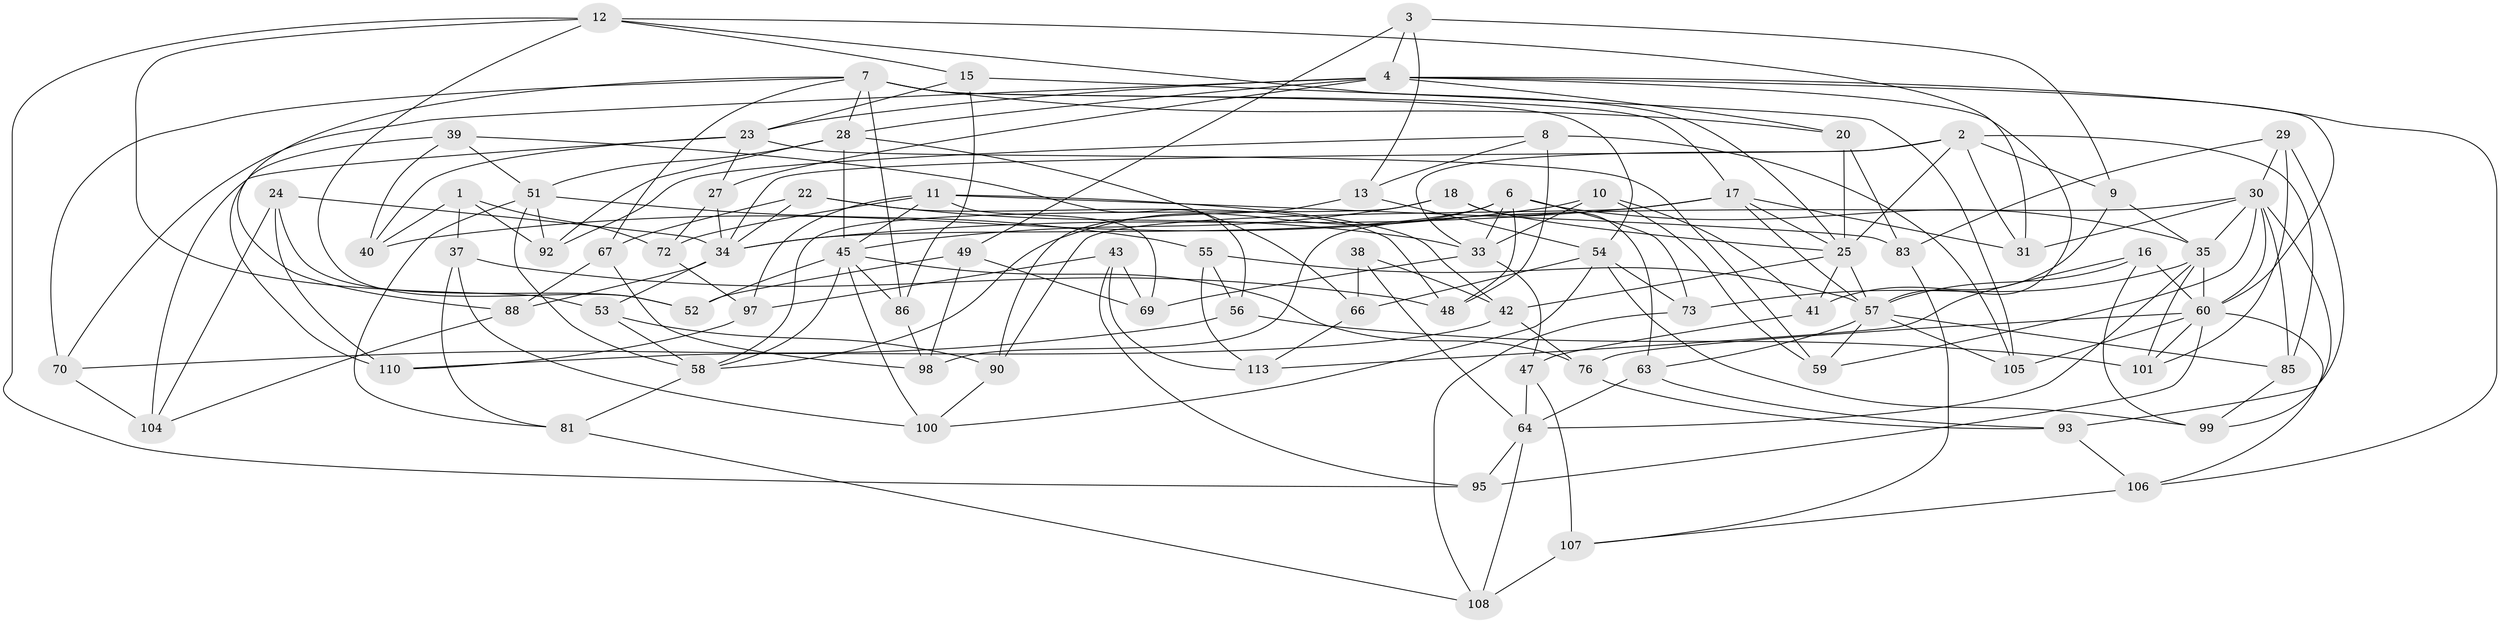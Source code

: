 // original degree distribution, {4: 1.0}
// Generated by graph-tools (version 1.1) at 2025/20/03/04/25 18:20:50]
// undirected, 80 vertices, 191 edges
graph export_dot {
graph [start="1"]
  node [color=gray90,style=filled];
  1;
  2 [super="+26"];
  3;
  4 [super="+71+5+94"];
  6 [super="+32"];
  7 [super="+112+14"];
  8;
  9;
  10;
  11 [super="+19"];
  12 [super="+21"];
  13;
  15;
  16;
  17 [super="+84"];
  18;
  20;
  22;
  23 [super="+68"];
  24;
  25 [super="+74+89"];
  27;
  28 [super="+91"];
  29;
  30 [super="+36+44"];
  31;
  33 [super="+102"];
  34 [super="+80"];
  35 [super="+77+50"];
  37;
  38;
  39;
  40;
  41;
  42 [super="+46"];
  43;
  45 [super="+79"];
  47;
  48;
  49;
  51 [super="+111"];
  52;
  53;
  54 [super="+62"];
  55;
  56;
  57 [super="+61+103"];
  58 [super="+65"];
  59;
  60 [super="+75"];
  63;
  64 [super="+96"];
  66;
  67;
  69;
  70;
  72;
  73;
  76;
  81;
  83;
  85;
  86;
  88;
  90;
  92;
  93;
  95;
  97;
  98;
  99;
  100;
  101;
  104;
  105;
  106;
  107;
  108;
  110;
  113;
  1 -- 92;
  1 -- 37;
  1 -- 72;
  1 -- 40;
  2 -- 85;
  2 -- 31;
  2 -- 33;
  2 -- 9;
  2 -- 34;
  2 -- 25;
  3 -- 49;
  3 -- 13;
  3 -- 9;
  3 -- 4;
  4 -- 27;
  4 -- 57 [weight=2];
  4 -- 106;
  4 -- 28;
  4 -- 60;
  4 -- 20;
  4 -- 70;
  4 -- 23;
  6 -- 73;
  6 -- 48;
  6 -- 34;
  6 -- 35;
  6 -- 33;
  6 -- 58;
  7 -- 67;
  7 -- 70;
  7 -- 88;
  7 -- 28;
  7 -- 54;
  7 -- 17;
  7 -- 20;
  7 -- 86;
  8 -- 13;
  8 -- 92;
  8 -- 105;
  8 -- 48;
  9 -- 41;
  9 -- 35;
  10 -- 40;
  10 -- 59;
  10 -- 41;
  10 -- 33;
  11 -- 72;
  11 -- 97;
  11 -- 69;
  11 -- 83;
  11 -- 42;
  11 -- 45;
  12 -- 31;
  12 -- 25;
  12 -- 95;
  12 -- 53;
  12 -- 52;
  12 -- 15;
  13 -- 90;
  13 -- 54;
  15 -- 23;
  15 -- 105;
  15 -- 86;
  16 -- 99;
  16 -- 113;
  16 -- 57;
  16 -- 60;
  17 -- 90;
  17 -- 31;
  17 -- 34;
  17 -- 25;
  17 -- 57;
  18 -- 63;
  18 -- 45;
  18 -- 25;
  18 -- 58;
  20 -- 83;
  20 -- 25;
  22 -- 48;
  22 -- 67;
  22 -- 33;
  22 -- 34;
  23 -- 40;
  23 -- 27;
  23 -- 104;
  23 -- 59;
  24 -- 52;
  24 -- 110;
  24 -- 104;
  24 -- 34;
  25 -- 41;
  25 -- 42;
  25 -- 57;
  27 -- 72;
  27 -- 34;
  28 -- 92;
  28 -- 66;
  28 -- 51;
  28 -- 45;
  29 -- 93;
  29 -- 83;
  29 -- 101;
  29 -- 30;
  30 -- 99;
  30 -- 98;
  30 -- 59;
  30 -- 31;
  30 -- 35;
  30 -- 85;
  30 -- 60;
  33 -- 47;
  33 -- 69;
  34 -- 53;
  34 -- 88;
  35 -- 73;
  35 -- 101;
  35 -- 64;
  35 -- 60 [weight=2];
  37 -- 48;
  37 -- 100;
  37 -- 81;
  38 -- 66;
  38 -- 42 [weight=2];
  38 -- 64;
  39 -- 110;
  39 -- 40;
  39 -- 56;
  39 -- 51;
  41 -- 47;
  42 -- 110;
  42 -- 76;
  43 -- 113;
  43 -- 69;
  43 -- 95;
  43 -- 97;
  45 -- 100;
  45 -- 52;
  45 -- 86;
  45 -- 76;
  45 -- 58;
  47 -- 107;
  47 -- 64;
  49 -- 52;
  49 -- 98;
  49 -- 69;
  51 -- 92;
  51 -- 58;
  51 -- 81;
  51 -- 55;
  53 -- 90;
  53 -- 58;
  54 -- 73;
  54 -- 99;
  54 -- 100;
  54 -- 66;
  55 -- 56;
  55 -- 113;
  55 -- 57;
  56 -- 101;
  56 -- 70;
  57 -- 105;
  57 -- 59;
  57 -- 63;
  57 -- 85;
  58 -- 81;
  60 -- 95;
  60 -- 76;
  60 -- 101;
  60 -- 105;
  60 -- 106;
  63 -- 93;
  63 -- 64;
  64 -- 108;
  64 -- 95;
  66 -- 113;
  67 -- 98;
  67 -- 88;
  70 -- 104;
  72 -- 97;
  73 -- 108;
  76 -- 93;
  81 -- 108;
  83 -- 107;
  85 -- 99;
  86 -- 98;
  88 -- 104;
  90 -- 100;
  93 -- 106;
  97 -- 110;
  106 -- 107;
  107 -- 108;
}

